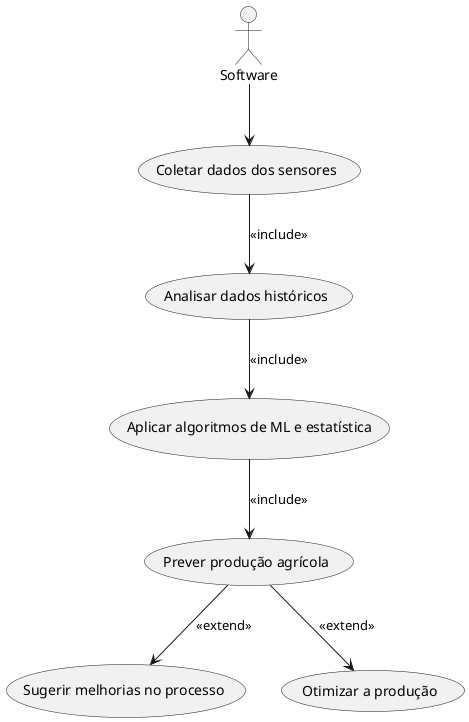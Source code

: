 @startuml
actor Software

usecase "Coletar dados dos sensores" as UC0
usecase "Analisar dados históricos" as UC1
usecase "Aplicar algoritmos de ML e estatística" as UC2
usecase "Prever produção agrícola" as UC3
usecase "Sugerir melhorias no processo" as UC4
usecase "Otimizar a produção" as UC5

Software --> UC0
UC0 --> UC1 : <<include>>
UC1 --> UC2 : <<include>>
UC2 --> UC3 : <<include>>
UC3 --> UC4 : <<extend>>
UC3 --> UC5 : <<extend>>
@enduml
